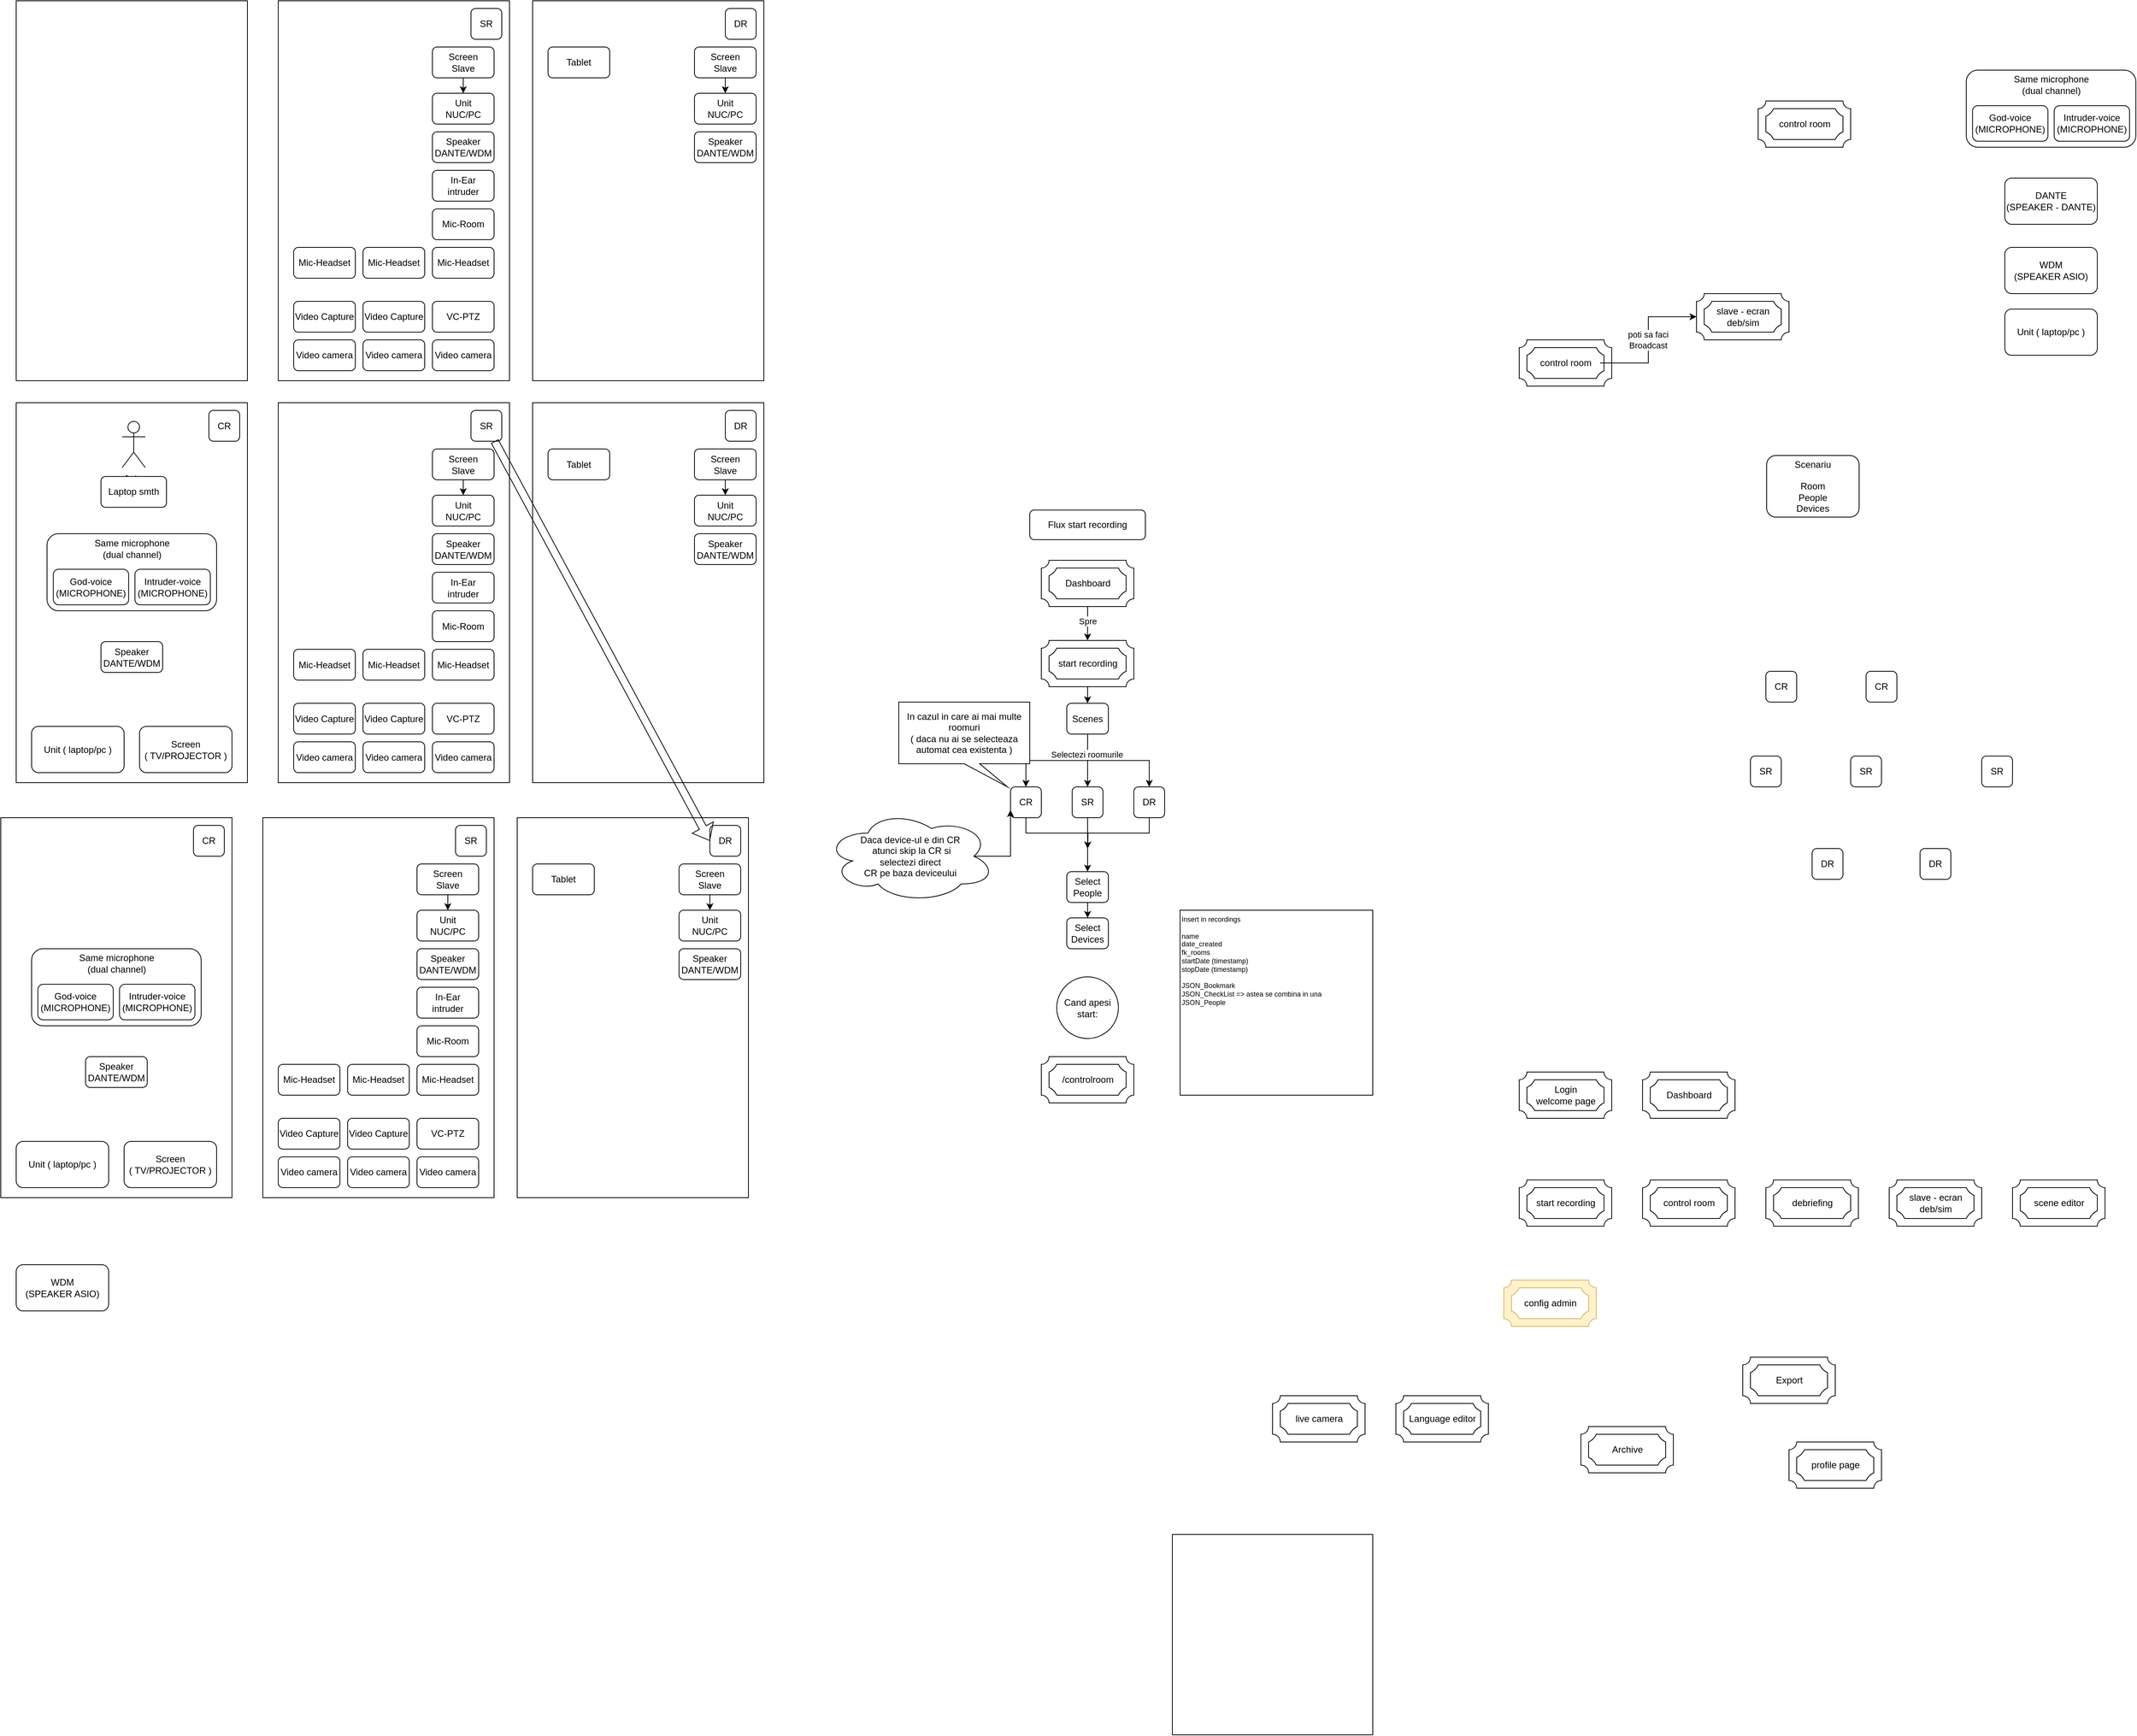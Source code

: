 <mxfile version="22.1.15" type="github">
  <diagram name="Page-1" id="8PUBa1TutJfSDOHZF-8I">
    <mxGraphModel dx="3021" dy="2832" grid="1" gridSize="10" guides="1" tooltips="1" connect="1" arrows="1" fold="1" page="1" pageScale="1" pageWidth="1169" pageHeight="827" math="0" shadow="0">
      <root>
        <mxCell id="0" />
        <mxCell id="1" parent="0" />
        <mxCell id="3WbElU56Z4UmfmKBwAmz-145" value="" style="group" parent="1" vertex="1" connectable="0">
          <mxGeometry x="-1600" y="-1320" width="300" height="493" as="geometry" />
        </mxCell>
        <mxCell id="3WbElU56Z4UmfmKBwAmz-114" value="" style="rounded=0;whiteSpace=wrap;html=1;" parent="3WbElU56Z4UmfmKBwAmz-145" vertex="1">
          <mxGeometry width="300" height="493" as="geometry" />
        </mxCell>
        <mxCell id="3WbElU56Z4UmfmKBwAmz-113" value="" style="rounded=0;whiteSpace=wrap;html=1;" parent="1" vertex="1">
          <mxGeometry x="-1930" y="-1320" width="300" height="493" as="geometry" />
        </mxCell>
        <mxCell id="58z5suZZIxO4oyjLQt26-1" value="" style="whiteSpace=wrap;html=1;" parent="1" vertex="1">
          <mxGeometry x="-750" y="-390" width="260" height="260" as="geometry" />
        </mxCell>
        <mxCell id="58z5suZZIxO4oyjLQt26-9" value="" style="group" parent="1" vertex="1" connectable="0">
          <mxGeometry x="-280" y="-990" width="100" height="60" as="geometry" />
        </mxCell>
        <mxCell id="58z5suZZIxO4oyjLQt26-6" value="" style="verticalLabelPosition=bottom;verticalAlign=top;html=1;shape=mxgraph.basic.plaque_frame;dx=10;whiteSpace=wrap;" parent="58z5suZZIxO4oyjLQt26-9" vertex="1">
          <mxGeometry x="-20" width="120" height="60" as="geometry" />
        </mxCell>
        <mxCell id="58z5suZZIxO4oyjLQt26-8" value="Login&lt;br&gt;welcome page" style="text;html=1;align=center;verticalAlign=middle;resizable=0;points=[];autosize=1;strokeColor=none;fillColor=none;" parent="58z5suZZIxO4oyjLQt26-9" vertex="1">
          <mxGeometry x="-10" y="10" width="100" height="40" as="geometry" />
        </mxCell>
        <mxCell id="58z5suZZIxO4oyjLQt26-10" value="" style="group" parent="1" vertex="1" connectable="0">
          <mxGeometry x="-140" y="-990" width="120" height="60" as="geometry" />
        </mxCell>
        <mxCell id="58z5suZZIxO4oyjLQt26-11" value="" style="verticalLabelPosition=bottom;verticalAlign=top;html=1;shape=mxgraph.basic.plaque_frame;dx=10;whiteSpace=wrap;" parent="58z5suZZIxO4oyjLQt26-10" vertex="1">
          <mxGeometry width="120" height="60" as="geometry" />
        </mxCell>
        <mxCell id="58z5suZZIxO4oyjLQt26-12" value="Dashboard" style="text;html=1;align=center;verticalAlign=middle;resizable=0;points=[];autosize=1;strokeColor=none;fillColor=none;" parent="58z5suZZIxO4oyjLQt26-10" vertex="1">
          <mxGeometry x="20" y="15" width="80" height="30" as="geometry" />
        </mxCell>
        <mxCell id="58z5suZZIxO4oyjLQt26-13" value="" style="group" parent="1" vertex="1" connectable="0">
          <mxGeometry x="-300" y="-850" width="120" height="60" as="geometry" />
        </mxCell>
        <mxCell id="58z5suZZIxO4oyjLQt26-14" value="" style="verticalLabelPosition=bottom;verticalAlign=top;html=1;shape=mxgraph.basic.plaque_frame;dx=10;whiteSpace=wrap;" parent="58z5suZZIxO4oyjLQt26-13" vertex="1">
          <mxGeometry width="120" height="60" as="geometry" />
        </mxCell>
        <mxCell id="58z5suZZIxO4oyjLQt26-15" value="start recording" style="text;html=1;align=center;verticalAlign=middle;resizable=0;points=[];autosize=1;strokeColor=none;fillColor=none;" parent="58z5suZZIxO4oyjLQt26-13" vertex="1">
          <mxGeometry x="10" y="15" width="100" height="30" as="geometry" />
        </mxCell>
        <mxCell id="58z5suZZIxO4oyjLQt26-16" value="" style="group" parent="1" vertex="1" connectable="0">
          <mxGeometry x="-140" y="-850" width="120" height="60" as="geometry" />
        </mxCell>
        <mxCell id="58z5suZZIxO4oyjLQt26-17" value="" style="verticalLabelPosition=bottom;verticalAlign=top;html=1;shape=mxgraph.basic.plaque_frame;dx=10;whiteSpace=wrap;" parent="58z5suZZIxO4oyjLQt26-16" vertex="1">
          <mxGeometry width="120" height="60" as="geometry" />
        </mxCell>
        <mxCell id="58z5suZZIxO4oyjLQt26-18" value="control room" style="text;html=1;align=center;verticalAlign=middle;resizable=0;points=[];autosize=1;strokeColor=none;fillColor=none;" parent="58z5suZZIxO4oyjLQt26-16" vertex="1">
          <mxGeometry x="15" y="15" width="90" height="30" as="geometry" />
        </mxCell>
        <mxCell id="58z5suZZIxO4oyjLQt26-19" value="" style="group" parent="1" vertex="1" connectable="0">
          <mxGeometry x="20" y="-850" width="120" height="60" as="geometry" />
        </mxCell>
        <mxCell id="58z5suZZIxO4oyjLQt26-20" value="" style="verticalLabelPosition=bottom;verticalAlign=top;html=1;shape=mxgraph.basic.plaque_frame;dx=10;whiteSpace=wrap;" parent="58z5suZZIxO4oyjLQt26-19" vertex="1">
          <mxGeometry width="120" height="60" as="geometry" />
        </mxCell>
        <mxCell id="58z5suZZIxO4oyjLQt26-21" value="debriefing" style="text;html=1;align=center;verticalAlign=middle;resizable=0;points=[];autosize=1;strokeColor=none;fillColor=none;" parent="58z5suZZIxO4oyjLQt26-19" vertex="1">
          <mxGeometry x="20" y="15" width="80" height="30" as="geometry" />
        </mxCell>
        <mxCell id="58z5suZZIxO4oyjLQt26-22" value="" style="group" parent="1" vertex="1" connectable="0">
          <mxGeometry x="180" y="-850" width="120" height="60" as="geometry" />
        </mxCell>
        <mxCell id="58z5suZZIxO4oyjLQt26-23" value="" style="verticalLabelPosition=bottom;verticalAlign=top;html=1;shape=mxgraph.basic.plaque_frame;dx=10;whiteSpace=wrap;" parent="58z5suZZIxO4oyjLQt26-22" vertex="1">
          <mxGeometry width="120" height="60" as="geometry" />
        </mxCell>
        <mxCell id="58z5suZZIxO4oyjLQt26-24" value="slave - ecran&lt;br&gt;deb/sim" style="text;html=1;align=center;verticalAlign=middle;resizable=0;points=[];autosize=1;strokeColor=none;fillColor=none;" parent="58z5suZZIxO4oyjLQt26-22" vertex="1">
          <mxGeometry x="15" y="10" width="90" height="40" as="geometry" />
        </mxCell>
        <mxCell id="58z5suZZIxO4oyjLQt26-26" value="" style="group" parent="1" vertex="1" connectable="0">
          <mxGeometry x="340" y="-850" width="120" height="60" as="geometry" />
        </mxCell>
        <mxCell id="58z5suZZIxO4oyjLQt26-27" value="" style="verticalLabelPosition=bottom;verticalAlign=top;html=1;shape=mxgraph.basic.plaque_frame;dx=10;whiteSpace=wrap;" parent="58z5suZZIxO4oyjLQt26-26" vertex="1">
          <mxGeometry width="120" height="60" as="geometry" />
        </mxCell>
        <mxCell id="58z5suZZIxO4oyjLQt26-28" value="scene editor" style="text;html=1;align=center;verticalAlign=middle;resizable=0;points=[];autosize=1;strokeColor=none;fillColor=none;" parent="58z5suZZIxO4oyjLQt26-26" vertex="1">
          <mxGeometry x="15" y="15" width="90" height="30" as="geometry" />
        </mxCell>
        <mxCell id="58z5suZZIxO4oyjLQt26-29" value="" style="group" parent="1" vertex="1" connectable="0">
          <mxGeometry x="-10" y="-620" width="120" height="60" as="geometry" />
        </mxCell>
        <mxCell id="58z5suZZIxO4oyjLQt26-30" value="" style="verticalLabelPosition=bottom;verticalAlign=top;html=1;shape=mxgraph.basic.plaque_frame;dx=10;whiteSpace=wrap;" parent="58z5suZZIxO4oyjLQt26-29" vertex="1">
          <mxGeometry width="120" height="60" as="geometry" />
        </mxCell>
        <mxCell id="58z5suZZIxO4oyjLQt26-31" value="Export" style="text;html=1;align=center;verticalAlign=middle;resizable=0;points=[];autosize=1;strokeColor=none;fillColor=none;" parent="58z5suZZIxO4oyjLQt26-29" vertex="1">
          <mxGeometry x="30" y="15" width="60" height="30" as="geometry" />
        </mxCell>
        <mxCell id="58z5suZZIxO4oyjLQt26-32" value="" style="group" parent="1" vertex="1" connectable="0">
          <mxGeometry x="-220" y="-530" width="120" height="60" as="geometry" />
        </mxCell>
        <mxCell id="58z5suZZIxO4oyjLQt26-33" value="" style="verticalLabelPosition=bottom;verticalAlign=top;html=1;shape=mxgraph.basic.plaque_frame;dx=10;whiteSpace=wrap;" parent="58z5suZZIxO4oyjLQt26-32" vertex="1">
          <mxGeometry width="120" height="60" as="geometry" />
        </mxCell>
        <mxCell id="58z5suZZIxO4oyjLQt26-34" value="Archive" style="text;html=1;align=center;verticalAlign=middle;resizable=0;points=[];autosize=1;strokeColor=none;fillColor=none;" parent="58z5suZZIxO4oyjLQt26-32" vertex="1">
          <mxGeometry x="30" y="15" width="60" height="30" as="geometry" />
        </mxCell>
        <mxCell id="58z5suZZIxO4oyjLQt26-35" value="" style="group" parent="1" vertex="1" connectable="0">
          <mxGeometry x="-460" y="-570" width="120" height="60" as="geometry" />
        </mxCell>
        <mxCell id="58z5suZZIxO4oyjLQt26-36" value="" style="verticalLabelPosition=bottom;verticalAlign=top;html=1;shape=mxgraph.basic.plaque_frame;dx=10;whiteSpace=wrap;" parent="58z5suZZIxO4oyjLQt26-35" vertex="1">
          <mxGeometry width="120" height="60" as="geometry" />
        </mxCell>
        <mxCell id="58z5suZZIxO4oyjLQt26-37" value="Language editor" style="text;html=1;align=center;verticalAlign=middle;resizable=0;points=[];autosize=1;strokeColor=none;fillColor=none;" parent="58z5suZZIxO4oyjLQt26-35" vertex="1">
          <mxGeometry x="5" y="15" width="110" height="30" as="geometry" />
        </mxCell>
        <mxCell id="3WbElU56Z4UmfmKBwAmz-3" value="" style="group" parent="1" vertex="1" connectable="0">
          <mxGeometry x="50" y="-510" width="120" height="60" as="geometry" />
        </mxCell>
        <mxCell id="3WbElU56Z4UmfmKBwAmz-4" value="" style="verticalLabelPosition=bottom;verticalAlign=top;html=1;shape=mxgraph.basic.plaque_frame;dx=10;whiteSpace=wrap;" parent="3WbElU56Z4UmfmKBwAmz-3" vertex="1">
          <mxGeometry width="120" height="60" as="geometry" />
        </mxCell>
        <mxCell id="3WbElU56Z4UmfmKBwAmz-5" value="profile page" style="text;html=1;align=center;verticalAlign=middle;resizable=0;points=[];autosize=1;strokeColor=none;fillColor=none;" parent="3WbElU56Z4UmfmKBwAmz-3" vertex="1">
          <mxGeometry x="15" y="15" width="90" height="30" as="geometry" />
        </mxCell>
        <mxCell id="3WbElU56Z4UmfmKBwAmz-12" value="" style="group" parent="1" vertex="1" connectable="0">
          <mxGeometry x="-320" y="-720" width="120" height="60" as="geometry" />
        </mxCell>
        <mxCell id="3WbElU56Z4UmfmKBwAmz-13" value="" style="verticalLabelPosition=bottom;verticalAlign=top;html=1;shape=mxgraph.basic.plaque_frame;dx=10;whiteSpace=wrap;fillColor=#fff2cc;strokeColor=#d6b656;" parent="3WbElU56Z4UmfmKBwAmz-12" vertex="1">
          <mxGeometry width="120" height="60" as="geometry" />
        </mxCell>
        <mxCell id="3WbElU56Z4UmfmKBwAmz-14" value="config admin" style="text;html=1;align=center;verticalAlign=middle;resizable=0;points=[];autosize=1;strokeColor=none;fillColor=none;" parent="3WbElU56Z4UmfmKBwAmz-12" vertex="1">
          <mxGeometry x="15" y="15" width="90" height="30" as="geometry" />
        </mxCell>
        <mxCell id="3WbElU56Z4UmfmKBwAmz-15" value="" style="group" parent="1" vertex="1" connectable="0">
          <mxGeometry x="-620" y="-570" width="120" height="60" as="geometry" />
        </mxCell>
        <mxCell id="3WbElU56Z4UmfmKBwAmz-16" value="" style="verticalLabelPosition=bottom;verticalAlign=top;html=1;shape=mxgraph.basic.plaque_frame;dx=10;whiteSpace=wrap;" parent="3WbElU56Z4UmfmKBwAmz-15" vertex="1">
          <mxGeometry width="120" height="60" as="geometry" />
        </mxCell>
        <mxCell id="3WbElU56Z4UmfmKBwAmz-17" value="live camera" style="text;html=1;align=center;verticalAlign=middle;resizable=0;points=[];autosize=1;strokeColor=none;fillColor=none;" parent="3WbElU56Z4UmfmKBwAmz-15" vertex="1">
          <mxGeometry x="20" y="15" width="80" height="30" as="geometry" />
        </mxCell>
        <mxCell id="3WbElU56Z4UmfmKBwAmz-21" value="" style="group" parent="1" vertex="1" connectable="0">
          <mxGeometry x="-920" y="-1654" width="120" height="60" as="geometry" />
        </mxCell>
        <mxCell id="3WbElU56Z4UmfmKBwAmz-22" value="" style="verticalLabelPosition=bottom;verticalAlign=top;html=1;shape=mxgraph.basic.plaque_frame;dx=10;whiteSpace=wrap;" parent="3WbElU56Z4UmfmKBwAmz-21" vertex="1">
          <mxGeometry width="120" height="60" as="geometry" />
        </mxCell>
        <mxCell id="3WbElU56Z4UmfmKBwAmz-23" value="Dashboard" style="text;html=1;align=center;verticalAlign=middle;resizable=0;points=[];autosize=1;strokeColor=none;fillColor=none;" parent="3WbElU56Z4UmfmKBwAmz-21" vertex="1">
          <mxGeometry x="20" y="15" width="80" height="30" as="geometry" />
        </mxCell>
        <mxCell id="3WbElU56Z4UmfmKBwAmz-24" value="" style="group" parent="1" vertex="1" connectable="0">
          <mxGeometry x="-920" y="-1550" width="120" height="60" as="geometry" />
        </mxCell>
        <mxCell id="3WbElU56Z4UmfmKBwAmz-25" value="" style="verticalLabelPosition=bottom;verticalAlign=top;html=1;shape=mxgraph.basic.plaque_frame;dx=10;whiteSpace=wrap;" parent="3WbElU56Z4UmfmKBwAmz-24" vertex="1">
          <mxGeometry width="120" height="60" as="geometry" />
        </mxCell>
        <mxCell id="3WbElU56Z4UmfmKBwAmz-26" value="start recording" style="text;html=1;align=center;verticalAlign=middle;resizable=0;points=[];autosize=1;strokeColor=none;fillColor=none;" parent="3WbElU56Z4UmfmKBwAmz-24" vertex="1">
          <mxGeometry x="10" y="15" width="100" height="30" as="geometry" />
        </mxCell>
        <mxCell id="3WbElU56Z4UmfmKBwAmz-27" value="Scenariu&lt;br&gt;&lt;br&gt;Room&lt;br&gt;People&lt;br&gt;Devices" style="rounded=1;whiteSpace=wrap;html=1;" parent="1" vertex="1">
          <mxGeometry x="21" y="-1790" width="120" height="80" as="geometry" />
        </mxCell>
        <mxCell id="3WbElU56Z4UmfmKBwAmz-28" value="" style="group" parent="1" vertex="1" connectable="0">
          <mxGeometry x="-300" y="-1940" width="120" height="60" as="geometry" />
        </mxCell>
        <mxCell id="3WbElU56Z4UmfmKBwAmz-29" value="" style="verticalLabelPosition=bottom;verticalAlign=top;html=1;shape=mxgraph.basic.plaque_frame;dx=10;whiteSpace=wrap;" parent="3WbElU56Z4UmfmKBwAmz-28" vertex="1">
          <mxGeometry width="120" height="60" as="geometry" />
        </mxCell>
        <mxCell id="3WbElU56Z4UmfmKBwAmz-30" value="control room" style="text;html=1;align=center;verticalAlign=middle;resizable=0;points=[];autosize=1;strokeColor=none;fillColor=none;" parent="3WbElU56Z4UmfmKBwAmz-28" vertex="1">
          <mxGeometry x="15" y="15" width="90" height="30" as="geometry" />
        </mxCell>
        <mxCell id="3WbElU56Z4UmfmKBwAmz-31" value="" style="group" parent="1" vertex="1" connectable="0">
          <mxGeometry x="-70" y="-2000" width="120" height="60" as="geometry" />
        </mxCell>
        <mxCell id="3WbElU56Z4UmfmKBwAmz-32" value="" style="verticalLabelPosition=bottom;verticalAlign=top;html=1;shape=mxgraph.basic.plaque_frame;dx=10;whiteSpace=wrap;" parent="3WbElU56Z4UmfmKBwAmz-31" vertex="1">
          <mxGeometry width="120" height="60" as="geometry" />
        </mxCell>
        <mxCell id="3WbElU56Z4UmfmKBwAmz-33" value="slave - ecran&lt;br&gt;deb/sim" style="text;html=1;align=center;verticalAlign=middle;resizable=0;points=[];autosize=1;strokeColor=none;fillColor=none;" parent="3WbElU56Z4UmfmKBwAmz-31" vertex="1">
          <mxGeometry x="15" y="10" width="90" height="40" as="geometry" />
        </mxCell>
        <mxCell id="3WbElU56Z4UmfmKBwAmz-34" style="edgeStyle=orthogonalEdgeStyle;rounded=0;orthogonalLoop=1;jettySize=auto;html=1;entryX=0;entryY=0.5;entryDx=0;entryDy=0;entryPerimeter=0;" parent="1" source="3WbElU56Z4UmfmKBwAmz-30" target="3WbElU56Z4UmfmKBwAmz-32" edge="1">
          <mxGeometry relative="1" as="geometry" />
        </mxCell>
        <mxCell id="3WbElU56Z4UmfmKBwAmz-35" value="poti sa faci&lt;br&gt;Broadcast" style="edgeLabel;html=1;align=center;verticalAlign=middle;resizable=0;points=[];" parent="3WbElU56Z4UmfmKBwAmz-34" vertex="1" connectable="0">
          <mxGeometry x="0.006" y="1" relative="1" as="geometry">
            <mxPoint as="offset" />
          </mxGeometry>
        </mxCell>
        <mxCell id="3WbElU56Z4UmfmKBwAmz-46" value="" style="group" parent="1" vertex="1" connectable="0">
          <mxGeometry x="10" y="-2250" width="120" height="60" as="geometry" />
        </mxCell>
        <mxCell id="3WbElU56Z4UmfmKBwAmz-47" value="" style="verticalLabelPosition=bottom;verticalAlign=top;html=1;shape=mxgraph.basic.plaque_frame;dx=10;whiteSpace=wrap;" parent="3WbElU56Z4UmfmKBwAmz-46" vertex="1">
          <mxGeometry width="120" height="60" as="geometry" />
        </mxCell>
        <mxCell id="3WbElU56Z4UmfmKBwAmz-48" value="control room" style="text;html=1;align=center;verticalAlign=middle;resizable=0;points=[];autosize=1;strokeColor=none;fillColor=none;" parent="3WbElU56Z4UmfmKBwAmz-46" vertex="1">
          <mxGeometry x="15" y="15" width="90" height="30" as="geometry" />
        </mxCell>
        <mxCell id="SudrAdOJiCcTsOKKnLE6-11" style="edgeStyle=orthogonalEdgeStyle;rounded=0;orthogonalLoop=1;jettySize=auto;html=1;exitX=0.5;exitY=1;exitDx=0;exitDy=0;" edge="1" parent="1" source="3WbElU56Z4UmfmKBwAmz-50">
          <mxGeometry relative="1" as="geometry">
            <mxPoint x="-860" y="-1280" as="targetPoint" />
          </mxGeometry>
        </mxCell>
        <mxCell id="3WbElU56Z4UmfmKBwAmz-50" value="CR" style="rounded=1;whiteSpace=wrap;html=1;" parent="1" vertex="1">
          <mxGeometry x="-960" y="-1360" width="40" height="40" as="geometry" />
        </mxCell>
        <mxCell id="SudrAdOJiCcTsOKKnLE6-10" style="edgeStyle=orthogonalEdgeStyle;rounded=0;orthogonalLoop=1;jettySize=auto;html=1;exitX=0.5;exitY=1;exitDx=0;exitDy=0;" edge="1" parent="1" source="3WbElU56Z4UmfmKBwAmz-54" target="3WbElU56Z4UmfmKBwAmz-58">
          <mxGeometry relative="1" as="geometry" />
        </mxCell>
        <mxCell id="3WbElU56Z4UmfmKBwAmz-54" value="SR" style="rounded=1;whiteSpace=wrap;html=1;" parent="1" vertex="1">
          <mxGeometry x="-880" y="-1360" width="40" height="40" as="geometry" />
        </mxCell>
        <mxCell id="SudrAdOJiCcTsOKKnLE6-12" style="edgeStyle=orthogonalEdgeStyle;rounded=0;orthogonalLoop=1;jettySize=auto;html=1;exitX=0.5;exitY=1;exitDx=0;exitDy=0;" edge="1" parent="1" source="3WbElU56Z4UmfmKBwAmz-55">
          <mxGeometry relative="1" as="geometry">
            <mxPoint x="-860" y="-1280" as="targetPoint" />
          </mxGeometry>
        </mxCell>
        <mxCell id="3WbElU56Z4UmfmKBwAmz-55" value="DR" style="rounded=1;whiteSpace=wrap;html=1;" parent="1" vertex="1">
          <mxGeometry x="-800" y="-1360" width="40" height="40" as="geometry" />
        </mxCell>
        <mxCell id="SudrAdOJiCcTsOKKnLE6-3" style="edgeStyle=orthogonalEdgeStyle;rounded=0;orthogonalLoop=1;jettySize=auto;html=1;exitX=0.5;exitY=1;exitDx=0;exitDy=0;" edge="1" parent="1" source="3WbElU56Z4UmfmKBwAmz-57" target="3WbElU56Z4UmfmKBwAmz-50">
          <mxGeometry relative="1" as="geometry" />
        </mxCell>
        <mxCell id="SudrAdOJiCcTsOKKnLE6-4" style="edgeStyle=orthogonalEdgeStyle;rounded=0;orthogonalLoop=1;jettySize=auto;html=1;exitX=0.5;exitY=1;exitDx=0;exitDy=0;entryX=0.5;entryY=0;entryDx=0;entryDy=0;" edge="1" parent="1" source="3WbElU56Z4UmfmKBwAmz-57" target="3WbElU56Z4UmfmKBwAmz-54">
          <mxGeometry relative="1" as="geometry" />
        </mxCell>
        <mxCell id="SudrAdOJiCcTsOKKnLE6-5" style="edgeStyle=orthogonalEdgeStyle;rounded=0;orthogonalLoop=1;jettySize=auto;html=1;exitX=0.5;exitY=1;exitDx=0;exitDy=0;" edge="1" parent="1" source="3WbElU56Z4UmfmKBwAmz-57" target="3WbElU56Z4UmfmKBwAmz-55">
          <mxGeometry relative="1" as="geometry" />
        </mxCell>
        <mxCell id="SudrAdOJiCcTsOKKnLE6-14" value="Selectezi roomurile" style="edgeLabel;html=1;align=center;verticalAlign=middle;resizable=0;points=[];" vertex="1" connectable="0" parent="SudrAdOJiCcTsOKKnLE6-5">
          <mxGeometry x="-0.652" y="-1" relative="1" as="geometry">
            <mxPoint as="offset" />
          </mxGeometry>
        </mxCell>
        <mxCell id="3WbElU56Z4UmfmKBwAmz-57" value="Scenes" style="rounded=1;whiteSpace=wrap;html=1;" parent="1" vertex="1">
          <mxGeometry x="-887" y="-1468.5" width="54" height="40" as="geometry" />
        </mxCell>
        <mxCell id="SudrAdOJiCcTsOKKnLE6-13" style="edgeStyle=orthogonalEdgeStyle;rounded=0;orthogonalLoop=1;jettySize=auto;html=1;exitX=0.5;exitY=1;exitDx=0;exitDy=0;entryX=0.5;entryY=0;entryDx=0;entryDy=0;" edge="1" parent="1" source="3WbElU56Z4UmfmKBwAmz-58" target="3WbElU56Z4UmfmKBwAmz-59">
          <mxGeometry relative="1" as="geometry" />
        </mxCell>
        <mxCell id="3WbElU56Z4UmfmKBwAmz-58" value="Select People" style="rounded=1;whiteSpace=wrap;html=1;" parent="1" vertex="1">
          <mxGeometry x="-887" y="-1250" width="54" height="40" as="geometry" />
        </mxCell>
        <mxCell id="3WbElU56Z4UmfmKBwAmz-59" value="Select Devices" style="rounded=1;whiteSpace=wrap;html=1;" parent="1" vertex="1">
          <mxGeometry x="-887" y="-1190" width="54" height="40" as="geometry" />
        </mxCell>
        <mxCell id="3WbElU56Z4UmfmKBwAmz-60" style="edgeStyle=orthogonalEdgeStyle;rounded=0;orthogonalLoop=1;jettySize=auto;html=1;entryX=0.5;entryY=0;entryDx=0;entryDy=0;entryPerimeter=0;" parent="1" source="3WbElU56Z4UmfmKBwAmz-22" target="3WbElU56Z4UmfmKBwAmz-25" edge="1">
          <mxGeometry relative="1" as="geometry" />
        </mxCell>
        <mxCell id="3WbElU56Z4UmfmKBwAmz-61" value="Spre" style="edgeLabel;html=1;align=center;verticalAlign=middle;resizable=0;points=[];" parent="3WbElU56Z4UmfmKBwAmz-60" vertex="1" connectable="0">
          <mxGeometry x="-0.161" relative="1" as="geometry">
            <mxPoint as="offset" />
          </mxGeometry>
        </mxCell>
        <mxCell id="3WbElU56Z4UmfmKBwAmz-63" value="CR" style="rounded=1;whiteSpace=wrap;html=1;" parent="1" vertex="1">
          <mxGeometry x="20" y="-1510" width="40" height="40" as="geometry" />
        </mxCell>
        <mxCell id="3WbElU56Z4UmfmKBwAmz-64" value="CR" style="rounded=1;whiteSpace=wrap;html=1;" parent="1" vertex="1">
          <mxGeometry x="150" y="-1510" width="40" height="40" as="geometry" />
        </mxCell>
        <mxCell id="3WbElU56Z4UmfmKBwAmz-72" value="DANTE&lt;br&gt;(SPEAKER - DANTE)" style="rounded=1;whiteSpace=wrap;html=1;" parent="1" vertex="1">
          <mxGeometry x="330" y="-2150" width="120" height="60" as="geometry" />
        </mxCell>
        <mxCell id="3WbElU56Z4UmfmKBwAmz-73" value="WDM&lt;br&gt;(SPEAKER ASIO)" style="rounded=1;whiteSpace=wrap;html=1;" parent="1" vertex="1">
          <mxGeometry x="330" y="-2060" width="120" height="60" as="geometry" />
        </mxCell>
        <mxCell id="3WbElU56Z4UmfmKBwAmz-74" value="Unit ( laptop/pc )" style="rounded=1;whiteSpace=wrap;html=1;" parent="1" vertex="1">
          <mxGeometry x="330" y="-1980" width="120" height="60" as="geometry" />
        </mxCell>
        <mxCell id="3WbElU56Z4UmfmKBwAmz-78" value="" style="group" parent="1" vertex="1" connectable="0">
          <mxGeometry x="280" y="-2290" width="220" height="100" as="geometry" />
        </mxCell>
        <mxCell id="3WbElU56Z4UmfmKBwAmz-76" value="" style="rounded=1;whiteSpace=wrap;html=1;" parent="3WbElU56Z4UmfmKBwAmz-78" vertex="1">
          <mxGeometry width="220" height="100" as="geometry" />
        </mxCell>
        <mxCell id="3WbElU56Z4UmfmKBwAmz-70" value="God-voice&lt;br&gt;(MICROPHONE)" style="rounded=1;whiteSpace=wrap;html=1;" parent="3WbElU56Z4UmfmKBwAmz-78" vertex="1">
          <mxGeometry x="8.148" y="46.154" width="97.778" height="46.154" as="geometry" />
        </mxCell>
        <mxCell id="3WbElU56Z4UmfmKBwAmz-75" value="Intruder-voice&lt;br&gt;(MICROPHONE)" style="rounded=1;whiteSpace=wrap;html=1;" parent="3WbElU56Z4UmfmKBwAmz-78" vertex="1">
          <mxGeometry x="114.074" y="46.154" width="97.778" height="46.154" as="geometry" />
        </mxCell>
        <mxCell id="3WbElU56Z4UmfmKBwAmz-77" value="Same microphone&lt;br&gt;(dual channel)" style="text;html=1;strokeColor=none;fillColor=none;align=center;verticalAlign=middle;whiteSpace=wrap;rounded=0;" parent="3WbElU56Z4UmfmKBwAmz-78" vertex="1">
          <mxGeometry x="51.57" y="7.69" width="116.85" height="23.08" as="geometry" />
        </mxCell>
        <mxCell id="3WbElU56Z4UmfmKBwAmz-81" value="SR" style="rounded=1;whiteSpace=wrap;html=1;" parent="1" vertex="1">
          <mxGeometry y="-1400" width="40" height="40" as="geometry" />
        </mxCell>
        <mxCell id="3WbElU56Z4UmfmKBwAmz-82" value="SR" style="rounded=1;whiteSpace=wrap;html=1;" parent="1" vertex="1">
          <mxGeometry x="130" y="-1400" width="40" height="40" as="geometry" />
        </mxCell>
        <mxCell id="3WbElU56Z4UmfmKBwAmz-83" value="SR" style="rounded=1;whiteSpace=wrap;html=1;" parent="1" vertex="1">
          <mxGeometry x="300" y="-1400" width="40" height="40" as="geometry" />
        </mxCell>
        <mxCell id="3WbElU56Z4UmfmKBwAmz-84" value="DR" style="rounded=1;whiteSpace=wrap;html=1;" parent="1" vertex="1">
          <mxGeometry x="80" y="-1280" width="40" height="40" as="geometry" />
        </mxCell>
        <mxCell id="3WbElU56Z4UmfmKBwAmz-85" value="DR" style="rounded=1;whiteSpace=wrap;html=1;" parent="1" vertex="1">
          <mxGeometry x="220" y="-1280" width="40" height="40" as="geometry" />
        </mxCell>
        <mxCell id="3WbElU56Z4UmfmKBwAmz-94" value="" style="rounded=0;whiteSpace=wrap;html=1;" parent="1" vertex="1">
          <mxGeometry x="-2270" y="-1320" width="300" height="493" as="geometry" />
        </mxCell>
        <mxCell id="3WbElU56Z4UmfmKBwAmz-100" value="CR" style="rounded=1;whiteSpace=wrap;html=1;" parent="1" vertex="1">
          <mxGeometry x="-2020" y="-1310" width="40" height="40" as="geometry" />
        </mxCell>
        <mxCell id="3WbElU56Z4UmfmKBwAmz-101" value="SR" style="rounded=1;whiteSpace=wrap;html=1;" parent="1" vertex="1">
          <mxGeometry x="-1680" y="-1310" width="40" height="40" as="geometry" />
        </mxCell>
        <mxCell id="3WbElU56Z4UmfmKBwAmz-102" value="DR" style="rounded=1;whiteSpace=wrap;html=1;" parent="1" vertex="1">
          <mxGeometry x="-1350" y="-1310" width="40" height="40" as="geometry" />
        </mxCell>
        <mxCell id="3WbElU56Z4UmfmKBwAmz-104" value="WDM&lt;br&gt;(SPEAKER ASIO)" style="rounded=1;whiteSpace=wrap;html=1;" parent="1" vertex="1">
          <mxGeometry x="-2250" y="-740" width="120" height="60" as="geometry" />
        </mxCell>
        <mxCell id="3WbElU56Z4UmfmKBwAmz-105" value="Unit ( laptop/pc )" style="rounded=1;whiteSpace=wrap;html=1;" parent="1" vertex="1">
          <mxGeometry x="-2250" y="-900" width="120" height="60" as="geometry" />
        </mxCell>
        <mxCell id="3WbElU56Z4UmfmKBwAmz-106" value="" style="group" parent="1" vertex="1" connectable="0">
          <mxGeometry x="-2230" y="-1150" width="220" height="100" as="geometry" />
        </mxCell>
        <mxCell id="3WbElU56Z4UmfmKBwAmz-107" value="" style="rounded=1;whiteSpace=wrap;html=1;" parent="3WbElU56Z4UmfmKBwAmz-106" vertex="1">
          <mxGeometry width="220" height="100" as="geometry" />
        </mxCell>
        <mxCell id="3WbElU56Z4UmfmKBwAmz-108" value="God-voice&lt;br&gt;(MICROPHONE)" style="rounded=1;whiteSpace=wrap;html=1;" parent="3WbElU56Z4UmfmKBwAmz-106" vertex="1">
          <mxGeometry x="8.148" y="46.154" width="97.778" height="46.154" as="geometry" />
        </mxCell>
        <mxCell id="3WbElU56Z4UmfmKBwAmz-109" value="Intruder-voice&lt;br&gt;(MICROPHONE)" style="rounded=1;whiteSpace=wrap;html=1;" parent="3WbElU56Z4UmfmKBwAmz-106" vertex="1">
          <mxGeometry x="114.074" y="46.154" width="97.778" height="46.154" as="geometry" />
        </mxCell>
        <mxCell id="3WbElU56Z4UmfmKBwAmz-110" value="Same microphone&lt;br&gt;(dual channel)" style="text;html=1;strokeColor=none;fillColor=none;align=center;verticalAlign=middle;whiteSpace=wrap;rounded=0;" parent="3WbElU56Z4UmfmKBwAmz-106" vertex="1">
          <mxGeometry x="51.57" y="7.69" width="116.85" height="23.08" as="geometry" />
        </mxCell>
        <mxCell id="3WbElU56Z4UmfmKBwAmz-111" value="Screen&lt;br&gt;( TV/PROJECTOR )" style="rounded=1;whiteSpace=wrap;html=1;" parent="1" vertex="1">
          <mxGeometry x="-2110" y="-900" width="120" height="60" as="geometry" />
        </mxCell>
        <mxCell id="3WbElU56Z4UmfmKBwAmz-117" value="Video camera" style="rounded=1;whiteSpace=wrap;html=1;" parent="1" vertex="1">
          <mxGeometry x="-1730" y="-880" width="80" height="40" as="geometry" />
        </mxCell>
        <mxCell id="3WbElU56Z4UmfmKBwAmz-118" value="Video camera" style="rounded=1;whiteSpace=wrap;html=1;" parent="1" vertex="1">
          <mxGeometry x="-1820" y="-880" width="80" height="40" as="geometry" />
        </mxCell>
        <mxCell id="3WbElU56Z4UmfmKBwAmz-119" value="Video camera" style="rounded=1;whiteSpace=wrap;html=1;" parent="1" vertex="1">
          <mxGeometry x="-1910" y="-880" width="80" height="40" as="geometry" />
        </mxCell>
        <mxCell id="3WbElU56Z4UmfmKBwAmz-120" value="VC-PTZ" style="rounded=1;whiteSpace=wrap;html=1;" parent="1" vertex="1">
          <mxGeometry x="-1730" y="-930" width="80" height="40" as="geometry" />
        </mxCell>
        <mxCell id="3WbElU56Z4UmfmKBwAmz-121" value="Video Capture" style="rounded=1;whiteSpace=wrap;html=1;" parent="1" vertex="1">
          <mxGeometry x="-1820" y="-930" width="80" height="40" as="geometry" />
        </mxCell>
        <mxCell id="3WbElU56Z4UmfmKBwAmz-122" value="Video Capture" style="rounded=1;whiteSpace=wrap;html=1;" parent="1" vertex="1">
          <mxGeometry x="-1910" y="-930" width="80" height="40" as="geometry" />
        </mxCell>
        <mxCell id="3WbElU56Z4UmfmKBwAmz-123" value="Mic-Room" style="rounded=1;whiteSpace=wrap;html=1;" parent="1" vertex="1">
          <mxGeometry x="-1730" y="-1050" width="80" height="40" as="geometry" />
        </mxCell>
        <mxCell id="3WbElU56Z4UmfmKBwAmz-124" value="Mic-Headset" style="rounded=1;whiteSpace=wrap;html=1;" parent="1" vertex="1">
          <mxGeometry x="-1730" y="-1000" width="80" height="40" as="geometry" />
        </mxCell>
        <mxCell id="3WbElU56Z4UmfmKBwAmz-125" value="Mic-Headset" style="rounded=1;whiteSpace=wrap;html=1;" parent="1" vertex="1">
          <mxGeometry x="-1820" y="-1000" width="80" height="40" as="geometry" />
        </mxCell>
        <mxCell id="3WbElU56Z4UmfmKBwAmz-126" value="Mic-Headset" style="rounded=1;whiteSpace=wrap;html=1;" parent="1" vertex="1">
          <mxGeometry x="-1910" y="-1000" width="80" height="40" as="geometry" />
        </mxCell>
        <mxCell id="3WbElU56Z4UmfmKBwAmz-127" value="In-Ear&lt;br&gt;intruder" style="rounded=1;whiteSpace=wrap;html=1;" parent="1" vertex="1">
          <mxGeometry x="-1730" y="-1100" width="80" height="40" as="geometry" />
        </mxCell>
        <mxCell id="3WbElU56Z4UmfmKBwAmz-131" style="edgeStyle=orthogonalEdgeStyle;rounded=0;orthogonalLoop=1;jettySize=auto;html=1;entryX=0.5;entryY=0;entryDx=0;entryDy=0;" parent="1" source="3WbElU56Z4UmfmKBwAmz-128" target="3WbElU56Z4UmfmKBwAmz-129" edge="1">
          <mxGeometry relative="1" as="geometry" />
        </mxCell>
        <mxCell id="3WbElU56Z4UmfmKBwAmz-128" value="Screen&lt;br&gt;Slave" style="rounded=1;whiteSpace=wrap;html=1;" parent="1" vertex="1">
          <mxGeometry x="-1730" y="-1260" width="80" height="40" as="geometry" />
        </mxCell>
        <mxCell id="3WbElU56Z4UmfmKBwAmz-129" value="Unit&lt;br&gt;NUC/PC" style="rounded=1;whiteSpace=wrap;html=1;" parent="1" vertex="1">
          <mxGeometry x="-1730" y="-1200" width="80" height="40" as="geometry" />
        </mxCell>
        <mxCell id="3WbElU56Z4UmfmKBwAmz-138" style="edgeStyle=orthogonalEdgeStyle;rounded=0;orthogonalLoop=1;jettySize=auto;html=1;exitX=0.5;exitY=1;exitDx=0;exitDy=0;entryX=0.5;entryY=0;entryDx=0;entryDy=0;" parent="1" source="3WbElU56Z4UmfmKBwAmz-136" target="3WbElU56Z4UmfmKBwAmz-137" edge="1">
          <mxGeometry relative="1" as="geometry" />
        </mxCell>
        <mxCell id="3WbElU56Z4UmfmKBwAmz-136" value="Screen&lt;br&gt;Slave" style="rounded=1;whiteSpace=wrap;html=1;" parent="1" vertex="1">
          <mxGeometry x="-1390" y="-1260" width="80" height="40" as="geometry" />
        </mxCell>
        <mxCell id="3WbElU56Z4UmfmKBwAmz-137" value="Unit&lt;br&gt;NUC/PC" style="rounded=1;whiteSpace=wrap;html=1;" parent="1" vertex="1">
          <mxGeometry x="-1390" y="-1200" width="80" height="40" as="geometry" />
        </mxCell>
        <mxCell id="3WbElU56Z4UmfmKBwAmz-139" value="Tablet" style="rounded=1;whiteSpace=wrap;html=1;" parent="1" vertex="1">
          <mxGeometry x="-1580" y="-1260" width="80" height="40" as="geometry" />
        </mxCell>
        <mxCell id="3WbElU56Z4UmfmKBwAmz-141" value="Speaker&lt;br&gt;DANTE/WDM" style="rounded=1;whiteSpace=wrap;html=1;" parent="1" vertex="1">
          <mxGeometry x="-1730" y="-1150" width="80" height="40" as="geometry" />
        </mxCell>
        <mxCell id="3WbElU56Z4UmfmKBwAmz-142" value="Speaker&lt;br&gt;DANTE/WDM" style="rounded=1;whiteSpace=wrap;html=1;" parent="1" vertex="1">
          <mxGeometry x="-1390" y="-1150" width="80" height="40" as="geometry" />
        </mxCell>
        <mxCell id="3WbElU56Z4UmfmKBwAmz-148" value="Speaker&lt;br&gt;DANTE/WDM" style="rounded=1;whiteSpace=wrap;html=1;" parent="1" vertex="1">
          <mxGeometry x="-2160" y="-1010" width="80" height="40" as="geometry" />
        </mxCell>
        <mxCell id="3WbElU56Z4UmfmKBwAmz-149" value="" style="group" parent="1" vertex="1" connectable="0">
          <mxGeometry x="-1580" y="-1858.5" width="300" height="493" as="geometry" />
        </mxCell>
        <mxCell id="3WbElU56Z4UmfmKBwAmz-150" value="" style="rounded=0;whiteSpace=wrap;html=1;" parent="3WbElU56Z4UmfmKBwAmz-149" vertex="1">
          <mxGeometry width="300" height="493" as="geometry" />
        </mxCell>
        <mxCell id="3WbElU56Z4UmfmKBwAmz-151" value="" style="rounded=0;whiteSpace=wrap;html=1;" parent="1" vertex="1">
          <mxGeometry x="-1910" y="-1858.5" width="300" height="493" as="geometry" />
        </mxCell>
        <mxCell id="3WbElU56Z4UmfmKBwAmz-152" value="" style="rounded=0;whiteSpace=wrap;html=1;" parent="1" vertex="1">
          <mxGeometry x="-2250" y="-1858.5" width="300" height="493" as="geometry" />
        </mxCell>
        <mxCell id="3WbElU56Z4UmfmKBwAmz-153" value="CR" style="rounded=1;whiteSpace=wrap;html=1;" parent="1" vertex="1">
          <mxGeometry x="-2000" y="-1848.5" width="40" height="40" as="geometry" />
        </mxCell>
        <mxCell id="3WbElU56Z4UmfmKBwAmz-154" value="SR" style="rounded=1;whiteSpace=wrap;html=1;" parent="1" vertex="1">
          <mxGeometry x="-1660" y="-1848.5" width="40" height="40" as="geometry" />
        </mxCell>
        <mxCell id="3WbElU56Z4UmfmKBwAmz-155" value="DR" style="rounded=1;whiteSpace=wrap;html=1;" parent="1" vertex="1">
          <mxGeometry x="-1330" y="-1848.5" width="40" height="40" as="geometry" />
        </mxCell>
        <mxCell id="3WbElU56Z4UmfmKBwAmz-156" value="Unit ( laptop/pc )" style="rounded=1;whiteSpace=wrap;html=1;" parent="1" vertex="1">
          <mxGeometry x="-2230" y="-1438.5" width="120" height="60" as="geometry" />
        </mxCell>
        <mxCell id="3WbElU56Z4UmfmKBwAmz-157" value="" style="group" parent="1" vertex="1" connectable="0">
          <mxGeometry x="-2210" y="-1688.5" width="220" height="100" as="geometry" />
        </mxCell>
        <mxCell id="3WbElU56Z4UmfmKBwAmz-158" value="" style="rounded=1;whiteSpace=wrap;html=1;" parent="3WbElU56Z4UmfmKBwAmz-157" vertex="1">
          <mxGeometry width="220" height="100" as="geometry" />
        </mxCell>
        <mxCell id="3WbElU56Z4UmfmKBwAmz-159" value="God-voice&lt;br&gt;(MICROPHONE)" style="rounded=1;whiteSpace=wrap;html=1;" parent="3WbElU56Z4UmfmKBwAmz-157" vertex="1">
          <mxGeometry x="8.148" y="46.154" width="97.778" height="46.154" as="geometry" />
        </mxCell>
        <mxCell id="3WbElU56Z4UmfmKBwAmz-160" value="Intruder-voice&lt;br&gt;(MICROPHONE)" style="rounded=1;whiteSpace=wrap;html=1;" parent="3WbElU56Z4UmfmKBwAmz-157" vertex="1">
          <mxGeometry x="114.074" y="46.154" width="97.778" height="46.154" as="geometry" />
        </mxCell>
        <mxCell id="3WbElU56Z4UmfmKBwAmz-161" value="Same microphone&lt;br&gt;(dual channel)" style="text;html=1;strokeColor=none;fillColor=none;align=center;verticalAlign=middle;whiteSpace=wrap;rounded=0;" parent="3WbElU56Z4UmfmKBwAmz-157" vertex="1">
          <mxGeometry x="51.57" y="7.69" width="116.85" height="23.08" as="geometry" />
        </mxCell>
        <mxCell id="3WbElU56Z4UmfmKBwAmz-162" value="Screen&lt;br&gt;( TV/PROJECTOR )" style="rounded=1;whiteSpace=wrap;html=1;" parent="1" vertex="1">
          <mxGeometry x="-2090" y="-1438.5" width="120" height="60" as="geometry" />
        </mxCell>
        <mxCell id="3WbElU56Z4UmfmKBwAmz-163" value="Video camera" style="rounded=1;whiteSpace=wrap;html=1;" parent="1" vertex="1">
          <mxGeometry x="-1710" y="-1418.5" width="80" height="40" as="geometry" />
        </mxCell>
        <mxCell id="3WbElU56Z4UmfmKBwAmz-164" value="Video camera" style="rounded=1;whiteSpace=wrap;html=1;" parent="1" vertex="1">
          <mxGeometry x="-1800" y="-1418.5" width="80" height="40" as="geometry" />
        </mxCell>
        <mxCell id="3WbElU56Z4UmfmKBwAmz-165" value="Video camera" style="rounded=1;whiteSpace=wrap;html=1;" parent="1" vertex="1">
          <mxGeometry x="-1890" y="-1418.5" width="80" height="40" as="geometry" />
        </mxCell>
        <mxCell id="3WbElU56Z4UmfmKBwAmz-166" value="VC-PTZ" style="rounded=1;whiteSpace=wrap;html=1;" parent="1" vertex="1">
          <mxGeometry x="-1710" y="-1468.5" width="80" height="40" as="geometry" />
        </mxCell>
        <mxCell id="3WbElU56Z4UmfmKBwAmz-167" value="Video Capture" style="rounded=1;whiteSpace=wrap;html=1;" parent="1" vertex="1">
          <mxGeometry x="-1800" y="-1468.5" width="80" height="40" as="geometry" />
        </mxCell>
        <mxCell id="3WbElU56Z4UmfmKBwAmz-168" value="Video Capture" style="rounded=1;whiteSpace=wrap;html=1;" parent="1" vertex="1">
          <mxGeometry x="-1890" y="-1468.5" width="80" height="40" as="geometry" />
        </mxCell>
        <mxCell id="3WbElU56Z4UmfmKBwAmz-169" value="Mic-Room" style="rounded=1;whiteSpace=wrap;html=1;" parent="1" vertex="1">
          <mxGeometry x="-1710" y="-1588.5" width="80" height="40" as="geometry" />
        </mxCell>
        <mxCell id="3WbElU56Z4UmfmKBwAmz-170" value="Mic-Headset" style="rounded=1;whiteSpace=wrap;html=1;" parent="1" vertex="1">
          <mxGeometry x="-1710" y="-1538.5" width="80" height="40" as="geometry" />
        </mxCell>
        <mxCell id="3WbElU56Z4UmfmKBwAmz-171" value="Mic-Headset" style="rounded=1;whiteSpace=wrap;html=1;" parent="1" vertex="1">
          <mxGeometry x="-1800" y="-1538.5" width="80" height="40" as="geometry" />
        </mxCell>
        <mxCell id="3WbElU56Z4UmfmKBwAmz-172" value="Mic-Headset" style="rounded=1;whiteSpace=wrap;html=1;" parent="1" vertex="1">
          <mxGeometry x="-1890" y="-1538.5" width="80" height="40" as="geometry" />
        </mxCell>
        <mxCell id="3WbElU56Z4UmfmKBwAmz-173" value="In-Ear&lt;br&gt;intruder" style="rounded=1;whiteSpace=wrap;html=1;" parent="1" vertex="1">
          <mxGeometry x="-1710" y="-1638.5" width="80" height="40" as="geometry" />
        </mxCell>
        <mxCell id="3WbElU56Z4UmfmKBwAmz-174" style="edgeStyle=orthogonalEdgeStyle;rounded=0;orthogonalLoop=1;jettySize=auto;html=1;entryX=0.5;entryY=0;entryDx=0;entryDy=0;" parent="1" source="3WbElU56Z4UmfmKBwAmz-175" target="3WbElU56Z4UmfmKBwAmz-176" edge="1">
          <mxGeometry relative="1" as="geometry" />
        </mxCell>
        <mxCell id="3WbElU56Z4UmfmKBwAmz-175" value="Screen&lt;br&gt;Slave" style="rounded=1;whiteSpace=wrap;html=1;" parent="1" vertex="1">
          <mxGeometry x="-1710" y="-1798.5" width="80" height="40" as="geometry" />
        </mxCell>
        <mxCell id="3WbElU56Z4UmfmKBwAmz-176" value="Unit&lt;br&gt;NUC/PC" style="rounded=1;whiteSpace=wrap;html=1;" parent="1" vertex="1">
          <mxGeometry x="-1710" y="-1738.5" width="80" height="40" as="geometry" />
        </mxCell>
        <mxCell id="3WbElU56Z4UmfmKBwAmz-177" style="edgeStyle=orthogonalEdgeStyle;rounded=0;orthogonalLoop=1;jettySize=auto;html=1;exitX=0.5;exitY=1;exitDx=0;exitDy=0;entryX=0.5;entryY=0;entryDx=0;entryDy=0;" parent="1" source="3WbElU56Z4UmfmKBwAmz-178" target="3WbElU56Z4UmfmKBwAmz-179" edge="1">
          <mxGeometry relative="1" as="geometry" />
        </mxCell>
        <mxCell id="3WbElU56Z4UmfmKBwAmz-178" value="Screen&lt;br&gt;Slave" style="rounded=1;whiteSpace=wrap;html=1;" parent="1" vertex="1">
          <mxGeometry x="-1370" y="-1798.5" width="80" height="40" as="geometry" />
        </mxCell>
        <mxCell id="3WbElU56Z4UmfmKBwAmz-179" value="Unit&lt;br&gt;NUC/PC" style="rounded=1;whiteSpace=wrap;html=1;" parent="1" vertex="1">
          <mxGeometry x="-1370" y="-1738.5" width="80" height="40" as="geometry" />
        </mxCell>
        <mxCell id="3WbElU56Z4UmfmKBwAmz-180" value="Tablet" style="rounded=1;whiteSpace=wrap;html=1;" parent="1" vertex="1">
          <mxGeometry x="-1560" y="-1798.5" width="80" height="40" as="geometry" />
        </mxCell>
        <mxCell id="3WbElU56Z4UmfmKBwAmz-181" value="Speaker&lt;br&gt;DANTE/WDM" style="rounded=1;whiteSpace=wrap;html=1;" parent="1" vertex="1">
          <mxGeometry x="-1710" y="-1688.5" width="80" height="40" as="geometry" />
        </mxCell>
        <mxCell id="3WbElU56Z4UmfmKBwAmz-182" value="Speaker&lt;br&gt;DANTE/WDM" style="rounded=1;whiteSpace=wrap;html=1;" parent="1" vertex="1">
          <mxGeometry x="-1370" y="-1688.5" width="80" height="40" as="geometry" />
        </mxCell>
        <mxCell id="3WbElU56Z4UmfmKBwAmz-183" value="Speaker&lt;br&gt;DANTE/WDM" style="rounded=1;whiteSpace=wrap;html=1;" parent="1" vertex="1">
          <mxGeometry x="-2140" y="-1548.5" width="80" height="40" as="geometry" />
        </mxCell>
        <mxCell id="3WbElU56Z4UmfmKBwAmz-184" value="" style="group" parent="1" vertex="1" connectable="0">
          <mxGeometry x="-1580" y="-2380" width="300" height="493" as="geometry" />
        </mxCell>
        <mxCell id="3WbElU56Z4UmfmKBwAmz-185" value="" style="rounded=0;whiteSpace=wrap;html=1;" parent="3WbElU56Z4UmfmKBwAmz-184" vertex="1">
          <mxGeometry width="300" height="493" as="geometry" />
        </mxCell>
        <mxCell id="3WbElU56Z4UmfmKBwAmz-186" value="" style="rounded=0;whiteSpace=wrap;html=1;" parent="1" vertex="1">
          <mxGeometry x="-1910" y="-2380" width="300" height="493" as="geometry" />
        </mxCell>
        <mxCell id="3WbElU56Z4UmfmKBwAmz-187" value="" style="rounded=0;whiteSpace=wrap;html=1;" parent="1" vertex="1">
          <mxGeometry x="-2250" y="-2380" width="300" height="493" as="geometry" />
        </mxCell>
        <mxCell id="3WbElU56Z4UmfmKBwAmz-189" value="SR" style="rounded=1;whiteSpace=wrap;html=1;" parent="1" vertex="1">
          <mxGeometry x="-1660" y="-2370" width="40" height="40" as="geometry" />
        </mxCell>
        <mxCell id="3WbElU56Z4UmfmKBwAmz-190" value="DR" style="rounded=1;whiteSpace=wrap;html=1;" parent="1" vertex="1">
          <mxGeometry x="-1330" y="-2370" width="40" height="40" as="geometry" />
        </mxCell>
        <mxCell id="3WbElU56Z4UmfmKBwAmz-198" value="Video camera" style="rounded=1;whiteSpace=wrap;html=1;" parent="1" vertex="1">
          <mxGeometry x="-1710" y="-1940" width="80" height="40" as="geometry" />
        </mxCell>
        <mxCell id="3WbElU56Z4UmfmKBwAmz-199" value="Video camera" style="rounded=1;whiteSpace=wrap;html=1;" parent="1" vertex="1">
          <mxGeometry x="-1800" y="-1940" width="80" height="40" as="geometry" />
        </mxCell>
        <mxCell id="3WbElU56Z4UmfmKBwAmz-200" value="Video camera" style="rounded=1;whiteSpace=wrap;html=1;" parent="1" vertex="1">
          <mxGeometry x="-1890" y="-1940" width="80" height="40" as="geometry" />
        </mxCell>
        <mxCell id="3WbElU56Z4UmfmKBwAmz-201" value="VC-PTZ" style="rounded=1;whiteSpace=wrap;html=1;" parent="1" vertex="1">
          <mxGeometry x="-1710" y="-1990" width="80" height="40" as="geometry" />
        </mxCell>
        <mxCell id="3WbElU56Z4UmfmKBwAmz-202" value="Video Capture" style="rounded=1;whiteSpace=wrap;html=1;" parent="1" vertex="1">
          <mxGeometry x="-1800" y="-1990" width="80" height="40" as="geometry" />
        </mxCell>
        <mxCell id="3WbElU56Z4UmfmKBwAmz-203" value="Video Capture" style="rounded=1;whiteSpace=wrap;html=1;" parent="1" vertex="1">
          <mxGeometry x="-1890" y="-1990" width="80" height="40" as="geometry" />
        </mxCell>
        <mxCell id="3WbElU56Z4UmfmKBwAmz-204" value="Mic-Room" style="rounded=1;whiteSpace=wrap;html=1;" parent="1" vertex="1">
          <mxGeometry x="-1710" y="-2110" width="80" height="40" as="geometry" />
        </mxCell>
        <mxCell id="3WbElU56Z4UmfmKBwAmz-205" value="Mic-Headset" style="rounded=1;whiteSpace=wrap;html=1;" parent="1" vertex="1">
          <mxGeometry x="-1710" y="-2060" width="80" height="40" as="geometry" />
        </mxCell>
        <mxCell id="3WbElU56Z4UmfmKBwAmz-206" value="Mic-Headset" style="rounded=1;whiteSpace=wrap;html=1;" parent="1" vertex="1">
          <mxGeometry x="-1800" y="-2060" width="80" height="40" as="geometry" />
        </mxCell>
        <mxCell id="3WbElU56Z4UmfmKBwAmz-207" value="Mic-Headset" style="rounded=1;whiteSpace=wrap;html=1;" parent="1" vertex="1">
          <mxGeometry x="-1890" y="-2060" width="80" height="40" as="geometry" />
        </mxCell>
        <mxCell id="3WbElU56Z4UmfmKBwAmz-208" value="In-Ear&lt;br&gt;intruder" style="rounded=1;whiteSpace=wrap;html=1;" parent="1" vertex="1">
          <mxGeometry x="-1710" y="-2160" width="80" height="40" as="geometry" />
        </mxCell>
        <mxCell id="3WbElU56Z4UmfmKBwAmz-209" style="edgeStyle=orthogonalEdgeStyle;rounded=0;orthogonalLoop=1;jettySize=auto;html=1;entryX=0.5;entryY=0;entryDx=0;entryDy=0;" parent="1" source="3WbElU56Z4UmfmKBwAmz-210" target="3WbElU56Z4UmfmKBwAmz-211" edge="1">
          <mxGeometry relative="1" as="geometry" />
        </mxCell>
        <mxCell id="3WbElU56Z4UmfmKBwAmz-210" value="Screen&lt;br&gt;Slave" style="rounded=1;whiteSpace=wrap;html=1;" parent="1" vertex="1">
          <mxGeometry x="-1710" y="-2320" width="80" height="40" as="geometry" />
        </mxCell>
        <mxCell id="3WbElU56Z4UmfmKBwAmz-211" value="Unit&lt;br&gt;NUC/PC" style="rounded=1;whiteSpace=wrap;html=1;" parent="1" vertex="1">
          <mxGeometry x="-1710" y="-2260" width="80" height="40" as="geometry" />
        </mxCell>
        <mxCell id="3WbElU56Z4UmfmKBwAmz-212" style="edgeStyle=orthogonalEdgeStyle;rounded=0;orthogonalLoop=1;jettySize=auto;html=1;exitX=0.5;exitY=1;exitDx=0;exitDy=0;entryX=0.5;entryY=0;entryDx=0;entryDy=0;" parent="1" source="3WbElU56Z4UmfmKBwAmz-213" target="3WbElU56Z4UmfmKBwAmz-214" edge="1">
          <mxGeometry relative="1" as="geometry" />
        </mxCell>
        <mxCell id="3WbElU56Z4UmfmKBwAmz-213" value="Screen&lt;br&gt;Slave" style="rounded=1;whiteSpace=wrap;html=1;" parent="1" vertex="1">
          <mxGeometry x="-1370" y="-2320" width="80" height="40" as="geometry" />
        </mxCell>
        <mxCell id="3WbElU56Z4UmfmKBwAmz-214" value="Unit&lt;br&gt;NUC/PC" style="rounded=1;whiteSpace=wrap;html=1;" parent="1" vertex="1">
          <mxGeometry x="-1370" y="-2260" width="80" height="40" as="geometry" />
        </mxCell>
        <mxCell id="3WbElU56Z4UmfmKBwAmz-215" value="Tablet" style="rounded=1;whiteSpace=wrap;html=1;" parent="1" vertex="1">
          <mxGeometry x="-1560" y="-2320" width="80" height="40" as="geometry" />
        </mxCell>
        <mxCell id="3WbElU56Z4UmfmKBwAmz-216" value="Speaker&lt;br&gt;DANTE/WDM" style="rounded=1;whiteSpace=wrap;html=1;" parent="1" vertex="1">
          <mxGeometry x="-1710" y="-2210" width="80" height="40" as="geometry" />
        </mxCell>
        <mxCell id="3WbElU56Z4UmfmKBwAmz-217" value="Speaker&lt;br&gt;DANTE/WDM" style="rounded=1;whiteSpace=wrap;html=1;" parent="1" vertex="1">
          <mxGeometry x="-1370" y="-2210" width="80" height="40" as="geometry" />
        </mxCell>
        <mxCell id="3WbElU56Z4UmfmKBwAmz-219" value="" style="shape=flexArrow;endArrow=classic;html=1;rounded=0;entryX=0;entryY=0.5;entryDx=0;entryDy=0;" parent="1" source="3WbElU56Z4UmfmKBwAmz-154" target="3WbElU56Z4UmfmKBwAmz-102" edge="1">
          <mxGeometry width="50" height="50" relative="1" as="geometry">
            <mxPoint x="-1580" y="-1460" as="sourcePoint" />
            <mxPoint x="-1530" y="-1510" as="targetPoint" />
          </mxGeometry>
        </mxCell>
        <mxCell id="3WbElU56Z4UmfmKBwAmz-220" value="" style="group" parent="1" vertex="1" connectable="0">
          <mxGeometry x="-2140" y="-1834.25" width="85" height="111.5" as="geometry" />
        </mxCell>
        <mxCell id="3WbElU56Z4UmfmKBwAmz-65" value="Actor" style="shape=umlActor;verticalLabelPosition=bottom;verticalAlign=top;html=1;outlineConnect=0;" parent="3WbElU56Z4UmfmKBwAmz-220" vertex="1">
          <mxGeometry x="27.5" width="30" height="60" as="geometry" />
        </mxCell>
        <mxCell id="3WbElU56Z4UmfmKBwAmz-80" value="Laptop smth" style="rounded=1;whiteSpace=wrap;html=1;" parent="3WbElU56Z4UmfmKBwAmz-220" vertex="1">
          <mxGeometry y="71.5" width="85" height="40" as="geometry" />
        </mxCell>
        <mxCell id="SudrAdOJiCcTsOKKnLE6-1" value="Flux start recording" style="rounded=1;whiteSpace=wrap;html=1;" vertex="1" parent="1">
          <mxGeometry x="-935" y="-1719.25" width="150" height="38.5" as="geometry" />
        </mxCell>
        <mxCell id="SudrAdOJiCcTsOKKnLE6-2" style="edgeStyle=orthogonalEdgeStyle;rounded=0;orthogonalLoop=1;jettySize=auto;html=1;exitX=0.5;exitY=1;exitDx=0;exitDy=0;exitPerimeter=0;" edge="1" parent="1" source="3WbElU56Z4UmfmKBwAmz-25" target="3WbElU56Z4UmfmKBwAmz-57">
          <mxGeometry relative="1" as="geometry" />
        </mxCell>
        <mxCell id="SudrAdOJiCcTsOKKnLE6-6" value="In cazul in care ai mai multe roomuri&lt;br&gt;( daca nu ai se selecteaza automat cea existenta )" style="shape=callout;whiteSpace=wrap;html=1;perimeter=calloutPerimeter;position2=0.83;" vertex="1" parent="1">
          <mxGeometry x="-1105" y="-1470" width="170" height="110" as="geometry" />
        </mxCell>
        <mxCell id="SudrAdOJiCcTsOKKnLE6-9" style="edgeStyle=orthogonalEdgeStyle;rounded=0;orthogonalLoop=1;jettySize=auto;html=1;exitX=0.875;exitY=0.5;exitDx=0;exitDy=0;exitPerimeter=0;entryX=0;entryY=0.75;entryDx=0;entryDy=0;" edge="1" parent="1" source="SudrAdOJiCcTsOKKnLE6-8" target="3WbElU56Z4UmfmKBwAmz-50">
          <mxGeometry relative="1" as="geometry" />
        </mxCell>
        <mxCell id="SudrAdOJiCcTsOKKnLE6-8" value="Daca device-ul e din CR&lt;br&gt;&amp;nbsp;atunci skip la CR si &lt;br&gt;selectezi direct &lt;br&gt;CR pe baza deviceului" style="ellipse;shape=cloud;whiteSpace=wrap;html=1;" vertex="1" parent="1">
          <mxGeometry x="-1200" y="-1330" width="220" height="120" as="geometry" />
        </mxCell>
        <mxCell id="SudrAdOJiCcTsOKKnLE6-17" value="" style="group" vertex="1" connectable="0" parent="1">
          <mxGeometry x="-920" y="-1010" width="120" height="60" as="geometry" />
        </mxCell>
        <mxCell id="SudrAdOJiCcTsOKKnLE6-18" value="" style="verticalLabelPosition=bottom;verticalAlign=top;html=1;shape=mxgraph.basic.plaque_frame;dx=10;whiteSpace=wrap;" vertex="1" parent="SudrAdOJiCcTsOKKnLE6-17">
          <mxGeometry width="120" height="60" as="geometry" />
        </mxCell>
        <mxCell id="SudrAdOJiCcTsOKKnLE6-19" value="/controlroom" style="text;html=1;align=center;verticalAlign=middle;resizable=0;points=[];autosize=1;strokeColor=none;fillColor=none;" vertex="1" parent="SudrAdOJiCcTsOKKnLE6-17">
          <mxGeometry x="15" y="15" width="90" height="30" as="geometry" />
        </mxCell>
        <mxCell id="SudrAdOJiCcTsOKKnLE6-21" value="Cand apesi start:" style="ellipse;whiteSpace=wrap;html=1;aspect=fixed;" vertex="1" parent="1">
          <mxGeometry x="-900" y="-1113.5" width="80" height="80" as="geometry" />
        </mxCell>
        <mxCell id="SudrAdOJiCcTsOKKnLE6-22" value="Insert in&amp;nbsp;recordings&lt;br&gt;&lt;br&gt;name&lt;br&gt;date_created&lt;br&gt;fk_rooms&lt;br&gt;startDate (timestamp)&lt;br&gt;stopDate (timestamp)&lt;br&gt;&lt;div&gt;&lt;br&gt;&lt;/div&gt;&lt;div&gt;JSON_Bookmark&lt;/div&gt;&lt;div&gt;JSON_CheckList =&amp;gt; astea se combina in una&lt;/div&gt;&lt;div&gt;JSON_People&lt;/div&gt;" style="whiteSpace=wrap;html=1;align=left;verticalAlign=top;fontSize=9;" vertex="1" parent="1">
          <mxGeometry x="-740" y="-1200" width="250" height="240" as="geometry" />
        </mxCell>
      </root>
    </mxGraphModel>
  </diagram>
</mxfile>
